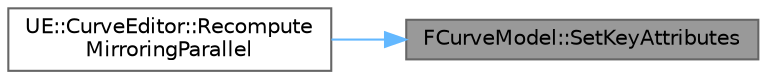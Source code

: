 digraph "FCurveModel::SetKeyAttributes"
{
 // INTERACTIVE_SVG=YES
 // LATEX_PDF_SIZE
  bgcolor="transparent";
  edge [fontname=Helvetica,fontsize=10,labelfontname=Helvetica,labelfontsize=10];
  node [fontname=Helvetica,fontsize=10,shape=box,height=0.2,width=0.4];
  rankdir="RL";
  Node1 [id="Node000001",label="FCurveModel::SetKeyAttributes",height=0.2,width=0.4,color="gray40", fillcolor="grey60", style="filled", fontcolor="black",tooltip="Assign key attributes for the specified key handles."];
  Node1 -> Node2 [id="edge1_Node000001_Node000002",dir="back",color="steelblue1",style="solid",tooltip=" "];
  Node2 [id="Node000002",label="UE::CurveEditor::Recompute\lMirroringParallel",height=0.2,width=0.4,color="grey40", fillcolor="white", style="filled",URL="$d0/d8c/namespaceUE_1_1CurveEditor.html#a03f2a41341d78f9a2184660aaa804816",tooltip="Mirrors the tangents stores in InCurveData."];
}
